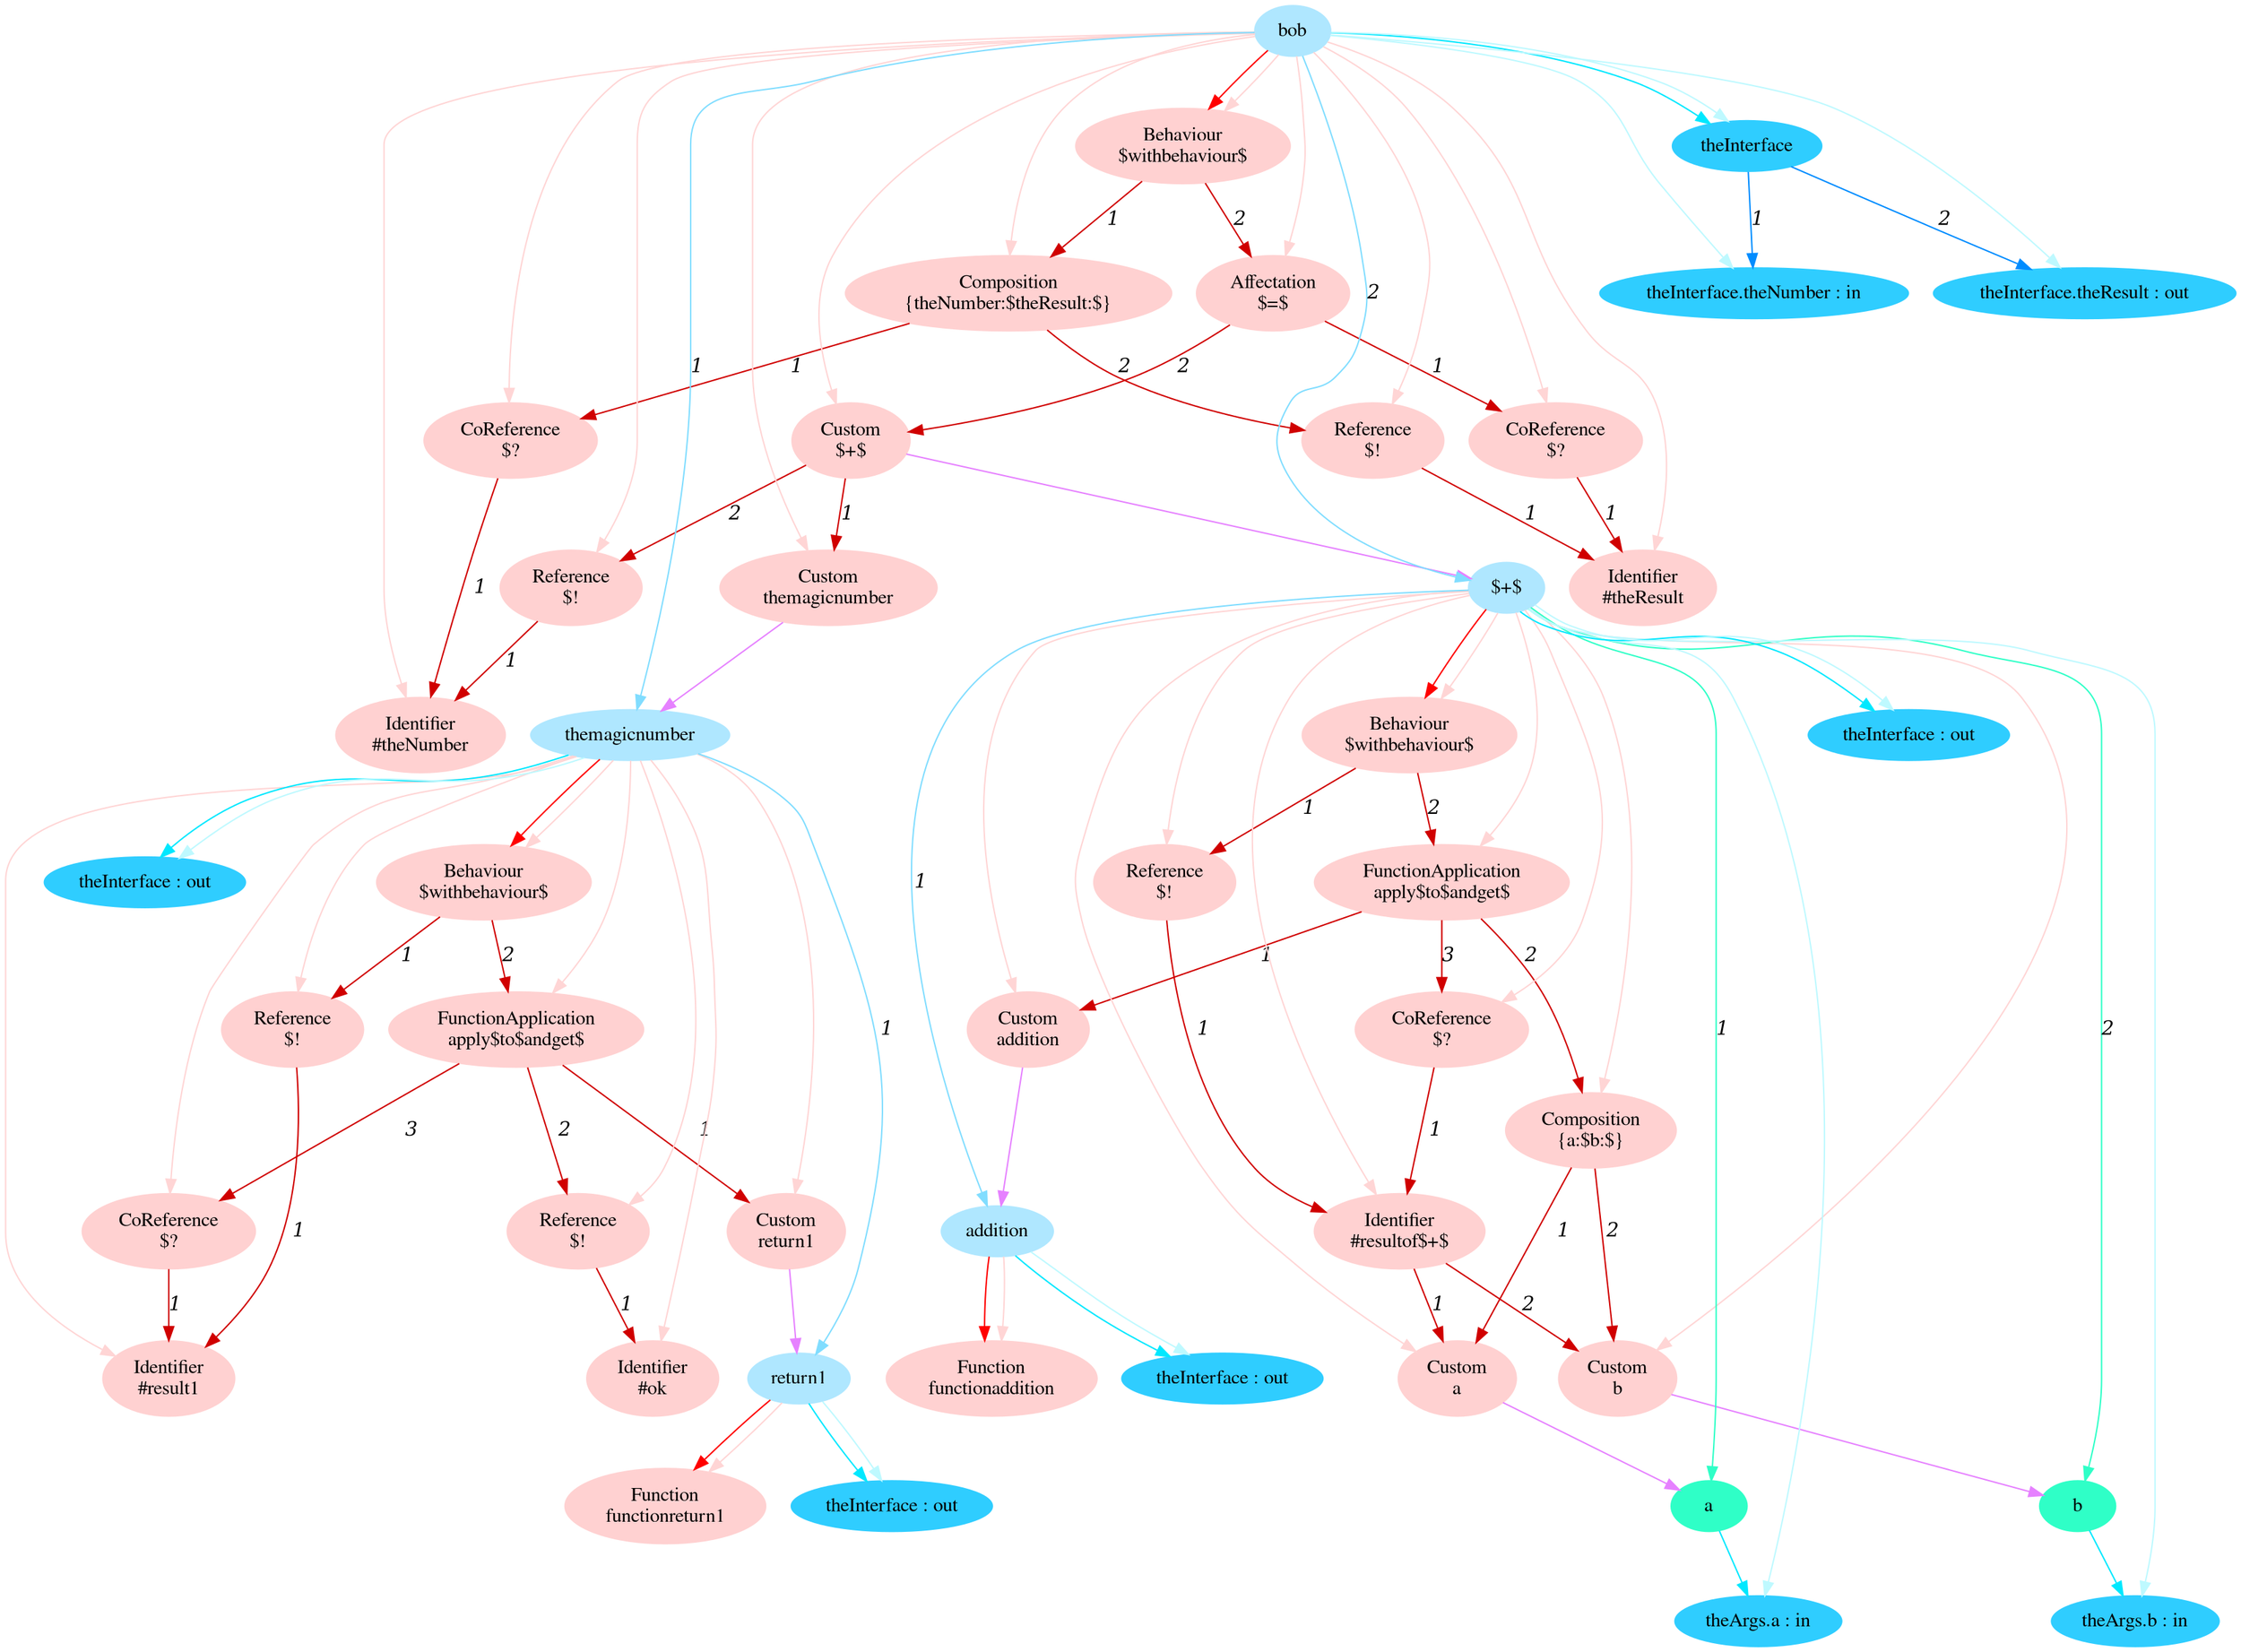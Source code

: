 digraph g{node_155 [shape="ellipse", style="filled", color="#ffd1d1", fontname="Times", label="Function
functionreturn1" ]
node_158 [shape="ellipse", style="filled", color="#ffd1d1", fontname="Times", label="Identifier
#result1" ]
node_162 [shape="ellipse", style="filled", color="#ffd1d1", fontname="Times", label="Reference
$!" ]
node_166 [shape="ellipse", style="filled", color="#ffd1d1", fontname="Times", label="Custom
return1" ]
node_169 [shape="ellipse", style="filled", color="#ffd1d1", fontname="Times", label="Identifier
#ok" ]
node_172 [shape="ellipse", style="filled", color="#ffd1d1", fontname="Times", label="Reference
$!" ]
node_176 [shape="ellipse", style="filled", color="#ffd1d1", fontname="Times", label="CoReference
$?" ]
node_180 [shape="ellipse", style="filled", color="#ffd1d1", fontname="Times", label="FunctionApplication
apply$to$andget$" ]
node_186 [shape="ellipse", style="filled", color="#ffd1d1", fontname="Times", label="Behaviour
$withbehaviour$" ]
node_191 [shape="ellipse", style="filled", color="#ffd1d1", fontname="Times", label="Function
functionaddition" ]
node_194 [shape="ellipse", style="filled", color="#ffd1d1", fontname="Times", label="Custom
a" ]
node_199 [shape="ellipse", style="filled", color="#ffd1d1", fontname="Times", label="Custom
b" ]
node_204 [shape="ellipse", style="filled", color="#ffd1d1", fontname="Times", label="Identifier
#resultof$+$" ]
node_210 [shape="ellipse", style="filled", color="#ffd1d1", fontname="Times", label="Reference
$!" ]
node_214 [shape="ellipse", style="filled", color="#ffd1d1", fontname="Times", label="Custom
addition" ]
node_217 [shape="ellipse", style="filled", color="#ffd1d1", fontname="Times", label="Composition
{a:$b:$}" ]
node_222 [shape="ellipse", style="filled", color="#ffd1d1", fontname="Times", label="CoReference
$?" ]
node_226 [shape="ellipse", style="filled", color="#ffd1d1", fontname="Times", label="FunctionApplication
apply$to$andget$" ]
node_232 [shape="ellipse", style="filled", color="#ffd1d1", fontname="Times", label="Behaviour
$withbehaviour$" ]
node_237 [shape="ellipse", style="filled", color="#ffd1d1", fontname="Times", label="Identifier
#theNumber" ]
node_241 [shape="ellipse", style="filled", color="#ffd1d1", fontname="Times", label="CoReference
$?" ]
node_245 [shape="ellipse", style="filled", color="#ffd1d1", fontname="Times", label="Identifier
#theResult" ]
node_249 [shape="ellipse", style="filled", color="#ffd1d1", fontname="Times", label="Reference
$!" ]
node_253 [shape="ellipse", style="filled", color="#ffd1d1", fontname="Times", label="Composition
{theNumber:$theResult:$}" ]
node_258 [shape="ellipse", style="filled", color="#ffd1d1", fontname="Times", label="CoReference
$?" ]
node_262 [shape="ellipse", style="filled", color="#ffd1d1", fontname="Times", label="Custom
themagicnumber" ]
node_265 [shape="ellipse", style="filled", color="#ffd1d1", fontname="Times", label="Reference
$!" ]
node_269 [shape="ellipse", style="filled", color="#ffd1d1", fontname="Times", label="Custom
$+$" ]
node_274 [shape="ellipse", style="filled", color="#ffd1d1", fontname="Times", label="Affectation
$=$" ]
node_279 [shape="ellipse", style="filled", color="#ffd1d1", fontname="Times", label="Behaviour
$withbehaviour$" ]
node_1 [shape="ellipse", style="filled", color="#afe7ff", fontname="Times", label="bob" ]
node_2 [shape="ellipse", style="filled", color="#afe7ff", fontname="Times", label="themagicnumber" ]
node_3 [shape="ellipse", style="filled", color="#afe7ff", fontname="Times", label="return1" ]
node_41 [shape="ellipse", style="filled", color="#afe7ff", fontname="Times", label="$+$" ]
node_42 [shape="ellipse", style="filled", color="#afe7ff", fontname="Times", label="addition" ]
node_50 [shape="ellipse", style="filled", color="#2fffc7", fontname="Times", label="a" ]
node_54 [shape="ellipse", style="filled", color="#2fffc7", fontname="Times", label="b" ]
node_4 [shape="ellipse", style="filled", color="#2fcdff", fontname="Times", label="theInterface : out" ]
node_11 [shape="ellipse", style="filled", color="#2fcdff", fontname="Times", label="theInterface : out" ]
node_43 [shape="ellipse", style="filled", color="#2fcdff", fontname="Times", label="theInterface : out" ]
node_51 [shape="ellipse", style="filled", color="#2fcdff", fontname="Times", label="theArgs.a : in" ]
node_55 [shape="ellipse", style="filled", color="#2fcdff", fontname="Times", label="theArgs.b : in" ]
node_60 [shape="ellipse", style="filled", color="#2fcdff", fontname="Times", label="theInterface : out" ]
node_107 [shape="ellipse", style="filled", color="#2fcdff", fontname="Times", label="theInterface" ]
node_108 [shape="ellipse", style="filled", color="#2fcdff", fontname="Times", label="theInterface.theNumber : in" ]
node_110 [shape="ellipse", style="filled", color="#2fcdff", fontname="Times", label="theInterface.theResult : out" ]
node_162 -> node_158 [dir=forward, arrowHead=normal, fontname="Times-Italic", arrowsize=1, color="#d00000", label="1",  headlabel="", taillabel="" ]
node_172 -> node_169 [dir=forward, arrowHead=normal, fontname="Times-Italic", arrowsize=1, color="#d00000", label="1",  headlabel="", taillabel="" ]
node_176 -> node_158 [dir=forward, arrowHead=normal, fontname="Times-Italic", arrowsize=1, color="#d00000", label="1",  headlabel="", taillabel="" ]
node_180 -> node_166 [dir=forward, arrowHead=normal, fontname="Times-Italic", arrowsize=1, color="#d00000", label="1",  headlabel="", taillabel="" ]
node_180 -> node_172 [dir=forward, arrowHead=normal, fontname="Times-Italic", arrowsize=1, color="#d00000", label="2",  headlabel="", taillabel="" ]
node_180 -> node_176 [dir=forward, arrowHead=normal, fontname="Times-Italic", arrowsize=1, color="#d00000", label="3",  headlabel="", taillabel="" ]
node_186 -> node_162 [dir=forward, arrowHead=normal, fontname="Times-Italic", arrowsize=1, color="#d00000", label="1",  headlabel="", taillabel="" ]
node_186 -> node_180 [dir=forward, arrowHead=normal, fontname="Times-Italic", arrowsize=1, color="#d00000", label="2",  headlabel="", taillabel="" ]
node_204 -> node_194 [dir=forward, arrowHead=normal, fontname="Times-Italic", arrowsize=1, color="#d00000", label="1",  headlabel="", taillabel="" ]
node_204 -> node_199 [dir=forward, arrowHead=normal, fontname="Times-Italic", arrowsize=1, color="#d00000", label="2",  headlabel="", taillabel="" ]
node_210 -> node_204 [dir=forward, arrowHead=normal, fontname="Times-Italic", arrowsize=1, color="#d00000", label="1",  headlabel="", taillabel="" ]
node_217 -> node_194 [dir=forward, arrowHead=normal, fontname="Times-Italic", arrowsize=1, color="#d00000", label="1",  headlabel="", taillabel="" ]
node_217 -> node_199 [dir=forward, arrowHead=normal, fontname="Times-Italic", arrowsize=1, color="#d00000", label="2",  headlabel="", taillabel="" ]
node_222 -> node_204 [dir=forward, arrowHead=normal, fontname="Times-Italic", arrowsize=1, color="#d00000", label="1",  headlabel="", taillabel="" ]
node_226 -> node_214 [dir=forward, arrowHead=normal, fontname="Times-Italic", arrowsize=1, color="#d00000", label="1",  headlabel="", taillabel="" ]
node_226 -> node_217 [dir=forward, arrowHead=normal, fontname="Times-Italic", arrowsize=1, color="#d00000", label="2",  headlabel="", taillabel="" ]
node_226 -> node_222 [dir=forward, arrowHead=normal, fontname="Times-Italic", arrowsize=1, color="#d00000", label="3",  headlabel="", taillabel="" ]
node_232 -> node_210 [dir=forward, arrowHead=normal, fontname="Times-Italic", arrowsize=1, color="#d00000", label="1",  headlabel="", taillabel="" ]
node_232 -> node_226 [dir=forward, arrowHead=normal, fontname="Times-Italic", arrowsize=1, color="#d00000", label="2",  headlabel="", taillabel="" ]
node_241 -> node_237 [dir=forward, arrowHead=normal, fontname="Times-Italic", arrowsize=1, color="#d00000", label="1",  headlabel="", taillabel="" ]
node_249 -> node_245 [dir=forward, arrowHead=normal, fontname="Times-Italic", arrowsize=1, color="#d00000", label="1",  headlabel="", taillabel="" ]
node_253 -> node_241 [dir=forward, arrowHead=normal, fontname="Times-Italic", arrowsize=1, color="#d00000", label="1",  headlabel="", taillabel="" ]
node_253 -> node_249 [dir=forward, arrowHead=normal, fontname="Times-Italic", arrowsize=1, color="#d00000", label="2",  headlabel="", taillabel="" ]
node_258 -> node_245 [dir=forward, arrowHead=normal, fontname="Times-Italic", arrowsize=1, color="#d00000", label="1",  headlabel="", taillabel="" ]
node_265 -> node_237 [dir=forward, arrowHead=normal, fontname="Times-Italic", arrowsize=1, color="#d00000", label="1",  headlabel="", taillabel="" ]
node_269 -> node_262 [dir=forward, arrowHead=normal, fontname="Times-Italic", arrowsize=1, color="#d00000", label="1",  headlabel="", taillabel="" ]
node_269 -> node_265 [dir=forward, arrowHead=normal, fontname="Times-Italic", arrowsize=1, color="#d00000", label="2",  headlabel="", taillabel="" ]
node_274 -> node_258 [dir=forward, arrowHead=normal, fontname="Times-Italic", arrowsize=1, color="#d00000", label="1",  headlabel="", taillabel="" ]
node_274 -> node_269 [dir=forward, arrowHead=normal, fontname="Times-Italic", arrowsize=1, color="#d00000", label="2",  headlabel="", taillabel="" ]
node_279 -> node_253 [dir=forward, arrowHead=normal, fontname="Times-Italic", arrowsize=1, color="#d00000", label="1",  headlabel="", taillabel="" ]
node_279 -> node_274 [dir=forward, arrowHead=normal, fontname="Times-Italic", arrowsize=1, color="#d00000", label="2",  headlabel="", taillabel="" ]
node_3 -> node_155 [dir=forward, arrowHead=normal, fontname="Times-Italic", arrowsize=1, color="#ff0000", label="",  headlabel="", taillabel="" ]
node_2 -> node_186 [dir=forward, arrowHead=normal, fontname="Times-Italic", arrowsize=1, color="#ff0000", label="",  headlabel="", taillabel="" ]
node_42 -> node_191 [dir=forward, arrowHead=normal, fontname="Times-Italic", arrowsize=1, color="#ff0000", label="",  headlabel="", taillabel="" ]
node_41 -> node_232 [dir=forward, arrowHead=normal, fontname="Times-Italic", arrowsize=1, color="#ff0000", label="",  headlabel="", taillabel="" ]
node_1 -> node_279 [dir=forward, arrowHead=normal, fontname="Times-Italic", arrowsize=1, color="#ff0000", label="",  headlabel="", taillabel="" ]
node_3 -> node_155 [dir=forward, arrowHead=normal, fontname="Times-Italic", arrowsize=1, color="#ffd5d5", label="",  headlabel="", taillabel="" ]
node_2 -> node_158 [dir=forward, arrowHead=normal, fontname="Times-Italic", arrowsize=1, color="#ffd5d5", label="",  headlabel="", taillabel="" ]
node_2 -> node_162 [dir=forward, arrowHead=normal, fontname="Times-Italic", arrowsize=1, color="#ffd5d5", label="",  headlabel="", taillabel="" ]
node_2 -> node_166 [dir=forward, arrowHead=normal, fontname="Times-Italic", arrowsize=1, color="#ffd5d5", label="",  headlabel="", taillabel="" ]
node_2 -> node_169 [dir=forward, arrowHead=normal, fontname="Times-Italic", arrowsize=1, color="#ffd5d5", label="",  headlabel="", taillabel="" ]
node_2 -> node_172 [dir=forward, arrowHead=normal, fontname="Times-Italic", arrowsize=1, color="#ffd5d5", label="",  headlabel="", taillabel="" ]
node_2 -> node_176 [dir=forward, arrowHead=normal, fontname="Times-Italic", arrowsize=1, color="#ffd5d5", label="",  headlabel="", taillabel="" ]
node_2 -> node_180 [dir=forward, arrowHead=normal, fontname="Times-Italic", arrowsize=1, color="#ffd5d5", label="",  headlabel="", taillabel="" ]
node_2 -> node_186 [dir=forward, arrowHead=normal, fontname="Times-Italic", arrowsize=1, color="#ffd5d5", label="",  headlabel="", taillabel="" ]
node_42 -> node_191 [dir=forward, arrowHead=normal, fontname="Times-Italic", arrowsize=1, color="#ffd5d5", label="",  headlabel="", taillabel="" ]
node_41 -> node_194 [dir=forward, arrowHead=normal, fontname="Times-Italic", arrowsize=1, color="#ffd5d5", label="",  headlabel="", taillabel="" ]
node_41 -> node_199 [dir=forward, arrowHead=normal, fontname="Times-Italic", arrowsize=1, color="#ffd5d5", label="",  headlabel="", taillabel="" ]
node_41 -> node_204 [dir=forward, arrowHead=normal, fontname="Times-Italic", arrowsize=1, color="#ffd5d5", label="",  headlabel="", taillabel="" ]
node_41 -> node_210 [dir=forward, arrowHead=normal, fontname="Times-Italic", arrowsize=1, color="#ffd5d5", label="",  headlabel="", taillabel="" ]
node_41 -> node_214 [dir=forward, arrowHead=normal, fontname="Times-Italic", arrowsize=1, color="#ffd5d5", label="",  headlabel="", taillabel="" ]
node_41 -> node_217 [dir=forward, arrowHead=normal, fontname="Times-Italic", arrowsize=1, color="#ffd5d5", label="",  headlabel="", taillabel="" ]
node_41 -> node_222 [dir=forward, arrowHead=normal, fontname="Times-Italic", arrowsize=1, color="#ffd5d5", label="",  headlabel="", taillabel="" ]
node_41 -> node_226 [dir=forward, arrowHead=normal, fontname="Times-Italic", arrowsize=1, color="#ffd5d5", label="",  headlabel="", taillabel="" ]
node_41 -> node_232 [dir=forward, arrowHead=normal, fontname="Times-Italic", arrowsize=1, color="#ffd5d5", label="",  headlabel="", taillabel="" ]
node_1 -> node_237 [dir=forward, arrowHead=normal, fontname="Times-Italic", arrowsize=1, color="#ffd5d5", label="",  headlabel="", taillabel="" ]
node_1 -> node_241 [dir=forward, arrowHead=normal, fontname="Times-Italic", arrowsize=1, color="#ffd5d5", label="",  headlabel="", taillabel="" ]
node_1 -> node_245 [dir=forward, arrowHead=normal, fontname="Times-Italic", arrowsize=1, color="#ffd5d5", label="",  headlabel="", taillabel="" ]
node_1 -> node_249 [dir=forward, arrowHead=normal, fontname="Times-Italic", arrowsize=1, color="#ffd5d5", label="",  headlabel="", taillabel="" ]
node_1 -> node_253 [dir=forward, arrowHead=normal, fontname="Times-Italic", arrowsize=1, color="#ffd5d5", label="",  headlabel="", taillabel="" ]
node_1 -> node_258 [dir=forward, arrowHead=normal, fontname="Times-Italic", arrowsize=1, color="#ffd5d5", label="",  headlabel="", taillabel="" ]
node_1 -> node_262 [dir=forward, arrowHead=normal, fontname="Times-Italic", arrowsize=1, color="#ffd5d5", label="",  headlabel="", taillabel="" ]
node_1 -> node_265 [dir=forward, arrowHead=normal, fontname="Times-Italic", arrowsize=1, color="#ffd5d5", label="",  headlabel="", taillabel="" ]
node_1 -> node_269 [dir=forward, arrowHead=normal, fontname="Times-Italic", arrowsize=1, color="#ffd5d5", label="",  headlabel="", taillabel="" ]
node_1 -> node_274 [dir=forward, arrowHead=normal, fontname="Times-Italic", arrowsize=1, color="#ffd5d5", label="",  headlabel="", taillabel="" ]
node_1 -> node_279 [dir=forward, arrowHead=normal, fontname="Times-Italic", arrowsize=1, color="#ffd5d5", label="",  headlabel="", taillabel="" ]
node_41 -> node_50 [dir=forward, arrowHead=normal, fontname="Times-Italic", arrowsize=1, color="#2fffc7", label="1",  headlabel="", taillabel="" ]
node_41 -> node_54 [dir=forward, arrowHead=normal, fontname="Times-Italic", arrowsize=1, color="#2fffc7", label="2",  headlabel="", taillabel="" ]
node_50 -> node_51 [dir=forward, arrowHead=normal, fontname="Times-Italic", arrowsize=1, color="#00e8ff", label="",  headlabel="", taillabel="" ]
node_54 -> node_55 [dir=forward, arrowHead=normal, fontname="Times-Italic", arrowsize=1, color="#00e8ff", label="",  headlabel="", taillabel="" ]
node_3 -> node_4 [dir=forward, arrowHead=normal, fontname="Times-Italic", arrowsize=1, color="#00e8ff", label="",  headlabel="", taillabel="" ]
node_2 -> node_11 [dir=forward, arrowHead=normal, fontname="Times-Italic", arrowsize=1, color="#00e8ff", label="",  headlabel="", taillabel="" ]
node_42 -> node_43 [dir=forward, arrowHead=normal, fontname="Times-Italic", arrowsize=1, color="#00e8ff", label="",  headlabel="", taillabel="" ]
node_41 -> node_60 [dir=forward, arrowHead=normal, fontname="Times-Italic", arrowsize=1, color="#00e8ff", label="",  headlabel="", taillabel="" ]
node_1 -> node_107 [dir=forward, arrowHead=normal, fontname="Times-Italic", arrowsize=1, color="#00e8ff", label="",  headlabel="", taillabel="" ]
node_3 -> node_4 [dir=forward, arrowHead=normal, fontname="Times-Italic", arrowsize=1, color="#bef9ff", label="",  headlabel="", taillabel="" ]
node_2 -> node_11 [dir=forward, arrowHead=normal, fontname="Times-Italic", arrowsize=1, color="#bef9ff", label="",  headlabel="", taillabel="" ]
node_42 -> node_43 [dir=forward, arrowHead=normal, fontname="Times-Italic", arrowsize=1, color="#bef9ff", label="",  headlabel="", taillabel="" ]
node_41 -> node_51 [dir=forward, arrowHead=normal, fontname="Times-Italic", arrowsize=1, color="#bef9ff", label="",  headlabel="", taillabel="" ]
node_41 -> node_55 [dir=forward, arrowHead=normal, fontname="Times-Italic", arrowsize=1, color="#bef9ff", label="",  headlabel="", taillabel="" ]
node_41 -> node_60 [dir=forward, arrowHead=normal, fontname="Times-Italic", arrowsize=1, color="#bef9ff", label="",  headlabel="", taillabel="" ]
node_1 -> node_108 [dir=forward, arrowHead=normal, fontname="Times-Italic", arrowsize=1, color="#bef9ff", label="",  headlabel="", taillabel="" ]
node_1 -> node_110 [dir=forward, arrowHead=normal, fontname="Times-Italic", arrowsize=1, color="#bef9ff", label="",  headlabel="", taillabel="" ]
node_1 -> node_107 [dir=forward, arrowHead=normal, fontname="Times-Italic", arrowsize=1, color="#bef9ff", label="",  headlabel="", taillabel="" ]
node_107 -> node_108 [dir=forward, arrowHead=normal, fontname="Times-Italic", arrowsize=1, color="#008cff", label="1",  headlabel="", taillabel="" ]
node_107 -> node_110 [dir=forward, arrowHead=normal, fontname="Times-Italic", arrowsize=1, color="#008cff", label="2",  headlabel="", taillabel="" ]
node_2 -> node_3 [dir=forward, arrowHead=normal, fontname="Times-Italic", arrowsize=1, color="#81ddff", label="1",  headlabel="", taillabel="" ]
node_41 -> node_42 [dir=forward, arrowHead=normal, fontname="Times-Italic", arrowsize=1, color="#81ddff", label="1",  headlabel="", taillabel="" ]
node_1 -> node_2 [dir=forward, arrowHead=normal, fontname="Times-Italic", arrowsize=1, color="#81ddff", label="1",  headlabel="", taillabel="" ]
node_1 -> node_41 [dir=forward, arrowHead=normal, fontname="Times-Italic", arrowsize=1, color="#81ddff", label="2",  headlabel="", taillabel="" ]
node_166 -> node_3 [dir=forward, arrowHead=normal, fontname="Times-Italic", arrowsize=1, color="#e681ff", label="",  headlabel="", taillabel="" ]
node_194 -> node_50 [dir=forward, arrowHead=normal, fontname="Times-Italic", arrowsize=1, color="#e681ff", label="",  headlabel="", taillabel="" ]
node_199 -> node_54 [dir=forward, arrowHead=normal, fontname="Times-Italic", arrowsize=1, color="#e681ff", label="",  headlabel="", taillabel="" ]
node_214 -> node_42 [dir=forward, arrowHead=normal, fontname="Times-Italic", arrowsize=1, color="#e681ff", label="",  headlabel="", taillabel="" ]
node_262 -> node_2 [dir=forward, arrowHead=normal, fontname="Times-Italic", arrowsize=1, color="#e681ff", label="",  headlabel="", taillabel="" ]
node_269 -> node_41 [dir=forward, arrowHead=normal, fontname="Times-Italic", arrowsize=1, color="#e681ff", label="",  headlabel="", taillabel="" ]
}